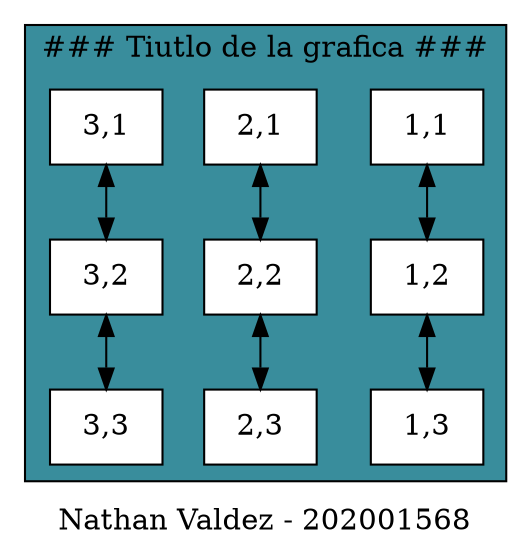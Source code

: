 digraph D{
    node[shape = box fillcolor = "FFEDBB" style = filled]
    label = "Nathan Valdez - 202001568"
    
    subgraph cluster_p{
        label = "### Tiutlo de la grafica ###"
        bgcolor = "#398D9C"
        edge[dir = "both"]

        Node1_1[label= "1,1", group=1, fillcolor= white];
        Node2_1[label= "2,1", group=2, fillcolor= white];
        Node3_1[label= "3,1", group=3, fillcolor= white];
        Node1_2[label= "1,2", group=1, fillcolor= white];
        Node2_2[label= "2,2", group=2, fillcolor= white];
        Node3_2[label= "3,2", group=3, fillcolor= white];
        Node1_3[label= "1,3", group=1, fillcolor= white];
        Node2_3[label= "2,3", group=2, fillcolor= white];
        Node3_3[label= "3,3", group=3, fillcolor= white];

        Node1_1 -> Node1_2 -> Node1_3;
        Node2_1 -> Node2_2 -> Node2_3;
        Node3_1 -> Node3_2 -> Node3_3;
        {rank=same;Node1_1;Node2_1;Node3_1}

        // Node1_1 -> Node2_1 -> Node3_1;
        // Node1_2 -> Node2_2 -> Node2_3;
        // Node1_3 -> Node2_3 -> Node3_3;

        



    }




}